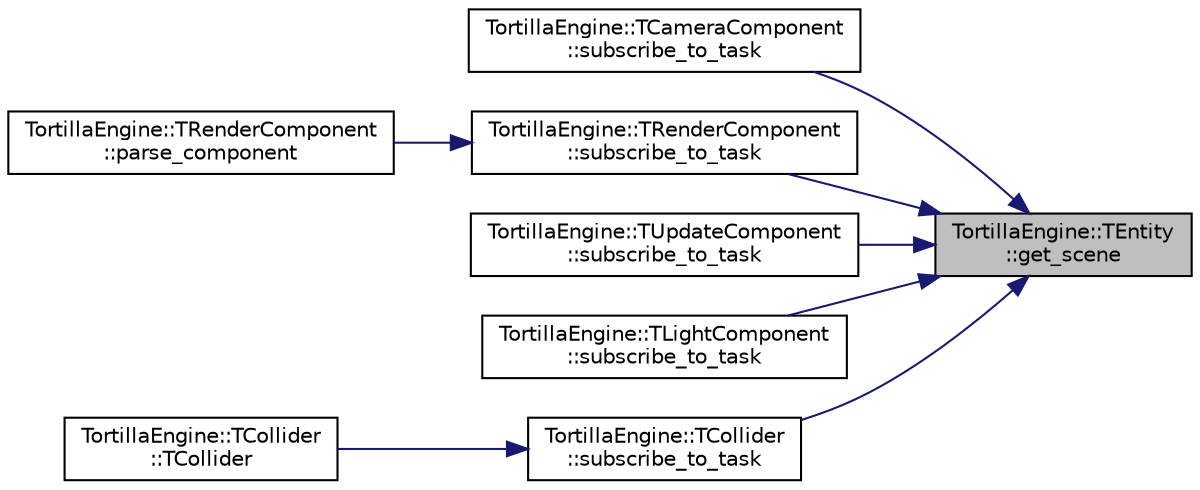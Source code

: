 digraph "TortillaEngine::TEntity::get_scene"
{
 // LATEX_PDF_SIZE
  edge [fontname="Helvetica",fontsize="10",labelfontname="Helvetica",labelfontsize="10"];
  node [fontname="Helvetica",fontsize="10",shape=record];
  rankdir="RL";
  Node1 [label="TortillaEngine::TEntity\l::get_scene",height=0.2,width=0.4,color="black", fillcolor="grey75", style="filled", fontcolor="black",tooltip="Gets a reference of the scene this entity belongs to."];
  Node1 -> Node2 [dir="back",color="midnightblue",fontsize="10",style="solid",fontname="Helvetica"];
  Node2 [label="TortillaEngine::TCameraComponent\l::subscribe_to_task",height=0.2,width=0.4,color="black", fillcolor="white", style="filled",URL="$class_tortilla_engine_1_1_t_camera_component.html#a0509ba7625b6cf15501c867a4ae5a370",tooltip="Subscribe to the render task."];
  Node1 -> Node3 [dir="back",color="midnightblue",fontsize="10",style="solid",fontname="Helvetica"];
  Node3 [label="TortillaEngine::TRenderComponent\l::subscribe_to_task",height=0.2,width=0.4,color="black", fillcolor="white", style="filled",URL="$class_tortilla_engine_1_1_t_render_component.html#ac8a8b37453ebc06e6ca5b6fd1961919c",tooltip="Subscribes to the render task."];
  Node3 -> Node4 [dir="back",color="midnightblue",fontsize="10",style="solid",fontname="Helvetica"];
  Node4 [label="TortillaEngine::TRenderComponent\l::parse_component",height=0.2,width=0.4,color="black", fillcolor="white", style="filled",URL="$class_tortilla_engine_1_1_t_render_component.html#a6ba48751000bb8b7215d193f2103b2e9",tooltip="Loads the component data from a xml node."];
  Node1 -> Node5 [dir="back",color="midnightblue",fontsize="10",style="solid",fontname="Helvetica"];
  Node5 [label="TortillaEngine::TUpdateComponent\l::subscribe_to_task",height=0.2,width=0.4,color="black", fillcolor="white", style="filled",URL="$class_tortilla_engine_1_1_t_update_component.html#af9e2f39436b0b77893701ceef7890689",tooltip="Subscribe the component to the script task."];
  Node1 -> Node6 [dir="back",color="midnightblue",fontsize="10",style="solid",fontname="Helvetica"];
  Node6 [label="TortillaEngine::TLightComponent\l::subscribe_to_task",height=0.2,width=0.4,color="black", fillcolor="white", style="filled",URL="$class_tortilla_engine_1_1_t_light_component.html#a14238c3779b2541679025f38e996be5f",tooltip="Adds the ligth to the render task."];
  Node1 -> Node7 [dir="back",color="midnightblue",fontsize="10",style="solid",fontname="Helvetica"];
  Node7 [label="TortillaEngine::TCollider\l::subscribe_to_task",height=0.2,width=0.4,color="black", fillcolor="white", style="filled",URL="$class_tortilla_engine_1_1_t_collider.html#aa99962ed6448a6edc928c7ff2ee31cda",tooltip="Subscription of the component to the task that manages it."];
  Node7 -> Node8 [dir="back",color="midnightblue",fontsize="10",style="solid",fontname="Helvetica"];
  Node8 [label="TortillaEngine::TCollider\l::TCollider",height=0.2,width=0.4,color="black", fillcolor="white", style="filled",URL="$class_tortilla_engine_1_1_t_collider.html#aca14a63deb74db91a06158a6fc6d21fe",tooltip="Creates a collider with the given values."];
}
